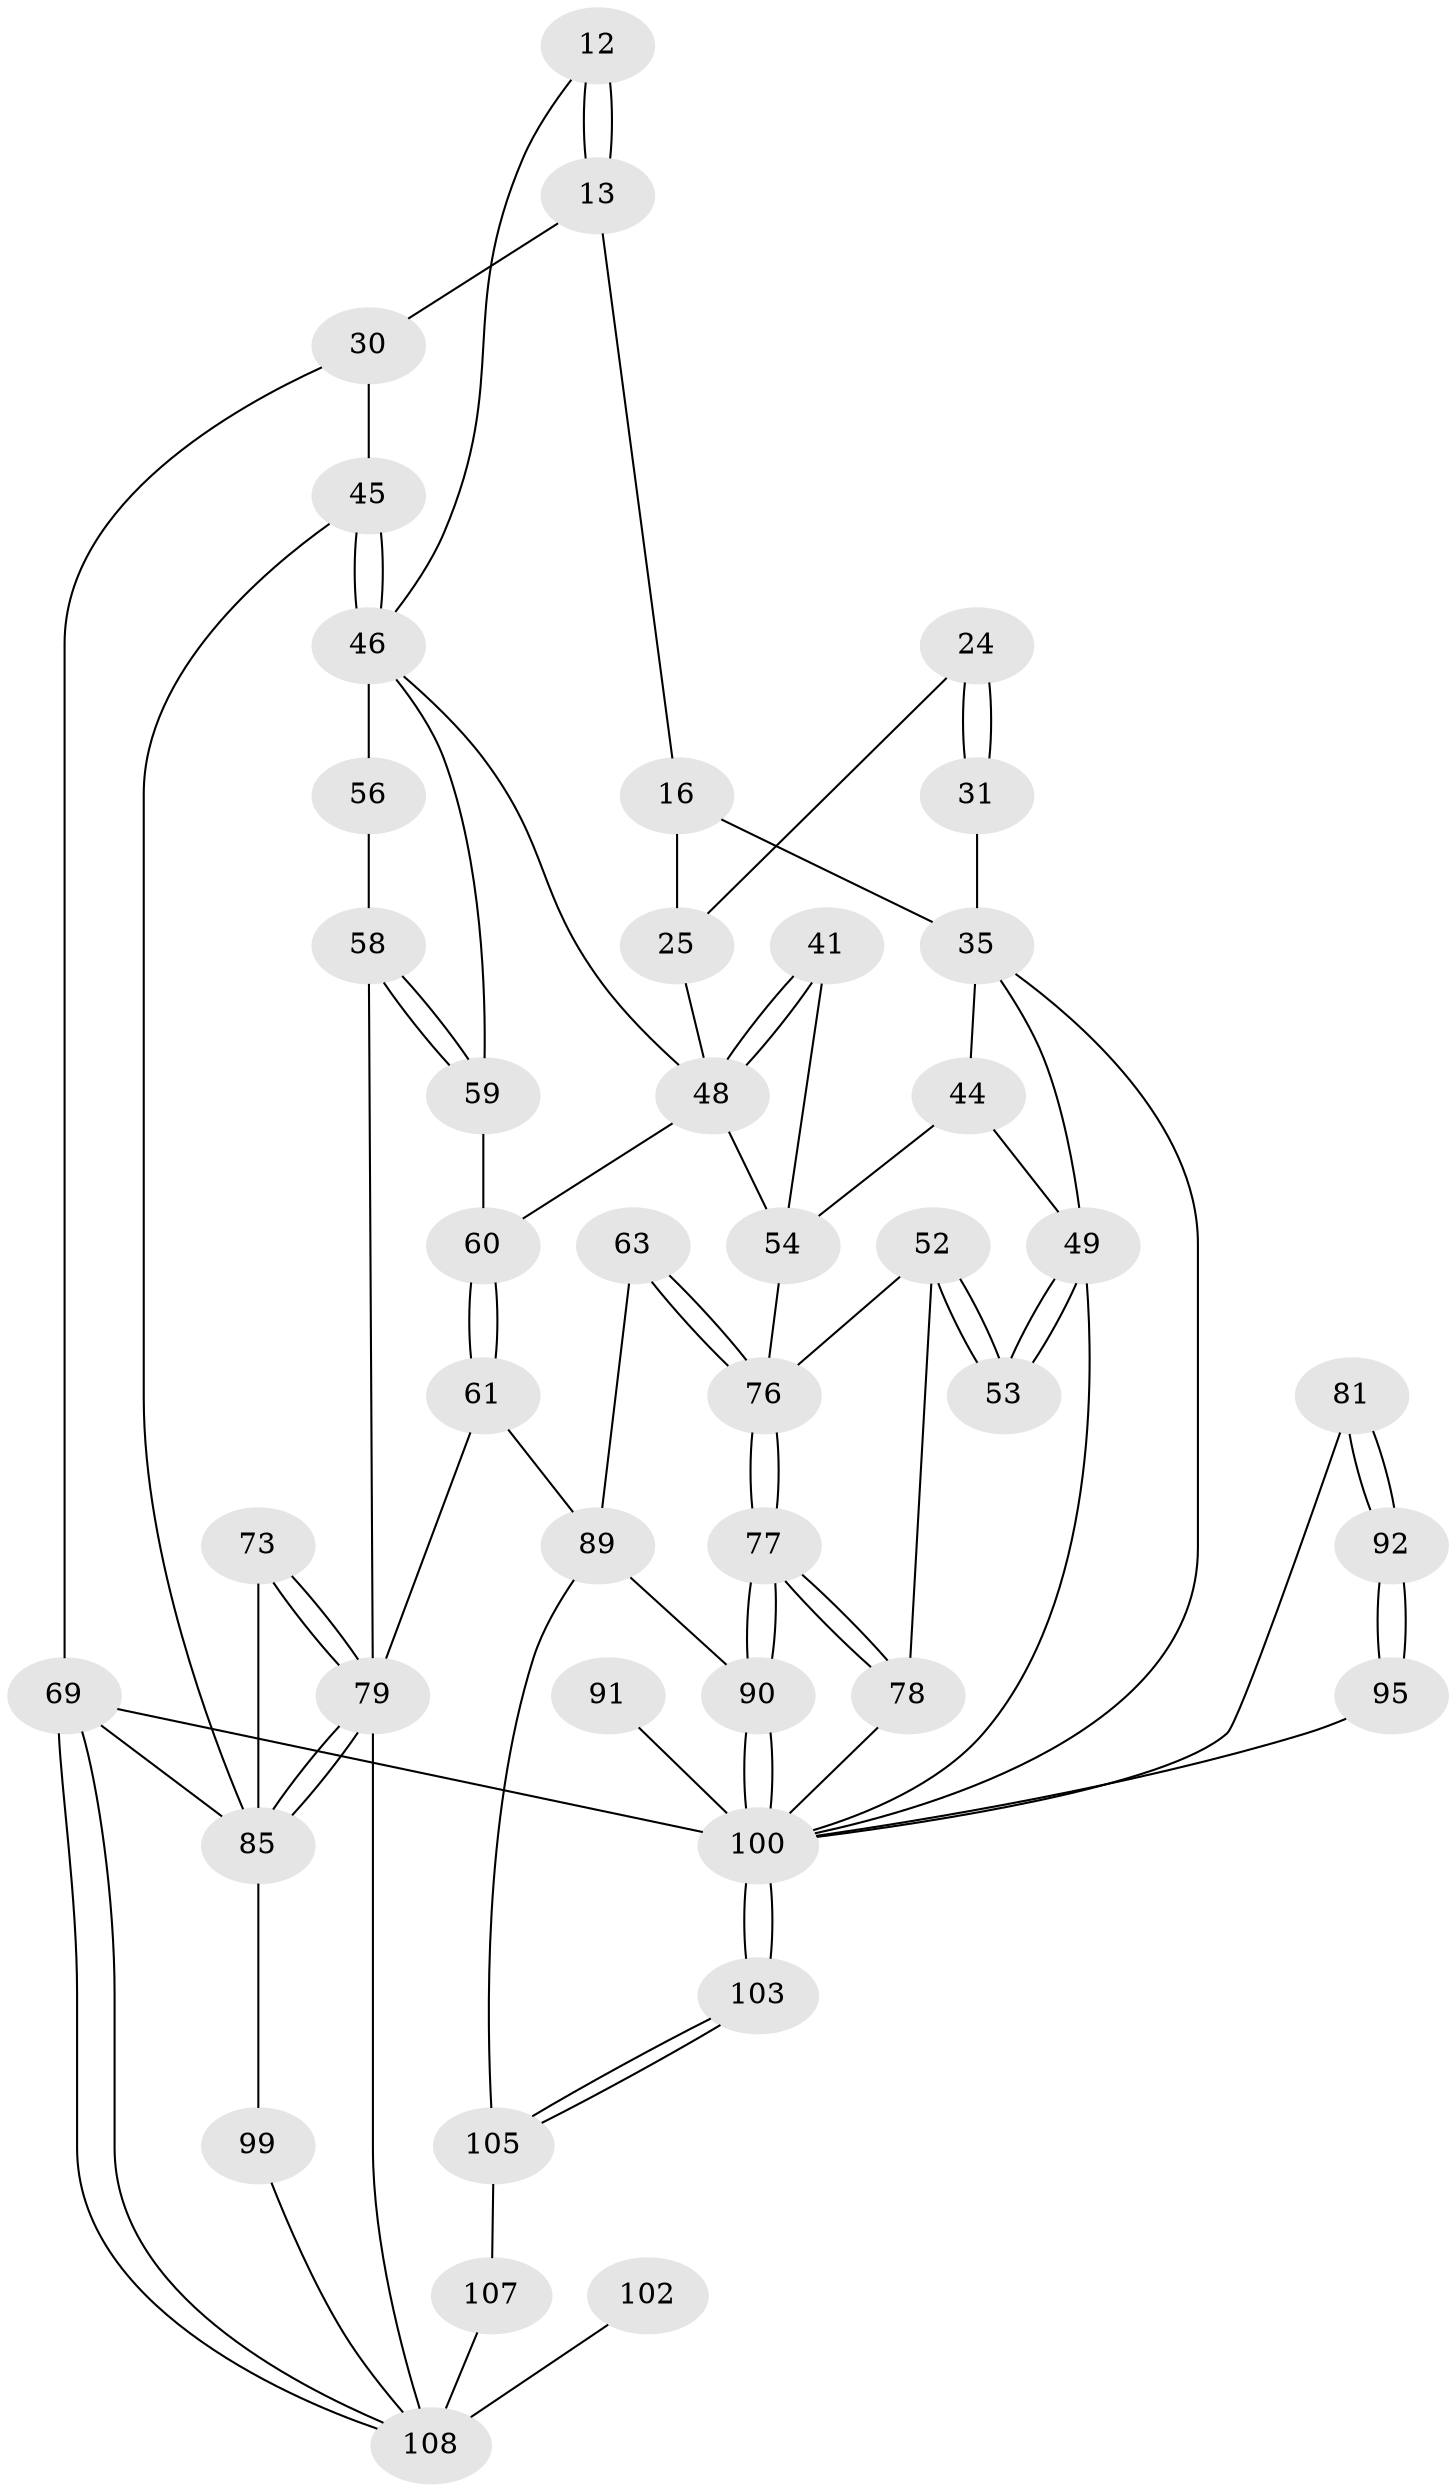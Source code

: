 // original degree distribution, {3: 0.037037037037037035, 6: 0.25925925925925924, 5: 0.46296296296296297, 4: 0.24074074074074073}
// Generated by graph-tools (version 1.1) at 2025/04/03/04/25 22:04:33]
// undirected, 43 vertices, 87 edges
graph export_dot {
graph [start="1"]
  node [color=gray90,style=filled];
  12 [pos="+0.6904235011746391+0.25915400951058637"];
  13 [pos="+0.5452504836483435+0.13270164705094908",super="+11"];
  16 [pos="+0.4164556558632425+0.18954610091975013",super="+15"];
  24 [pos="+0.3633044181970449+0.23626896641231263"];
  25 [pos="+0.42774621952343217+0.23468694819188785",super="+23"];
  30 [pos="+0.9138406084789948+0.2046776551841604",super="+21+9+22"];
  31 [pos="+0.2976645587229843+0.2875600852066861",super="+19+20"];
  35 [pos="+0.11985758031868682+0.21949042803380597",super="+18+17+34"];
  41 [pos="+0.46485866596813524+0.33304374749332516"];
  44 [pos="+0.2889837371397297+0.3094417684516114"];
  45 [pos="+1+0.4623283923285943",super="+33"];
  46 [pos="+0.9477503975644056+0.4337774812792194",super="+40"];
  48 [pos="+0.4537406263539674+0.44970141653807255",super="+47+28+29"];
  49 [pos="+0.2323000425953898+0.3524178293988807",super="+38+37"];
  52 [pos="+0.2034975123575885+0.5424319150995731"];
  53 [pos="+0.19558777314770767+0.44395915221528715"];
  54 [pos="+0.4167132782799578+0.44714343033500725",super="+43"];
  56 [pos="+0.8290776795072191+0.47492368981349364"];
  58 [pos="+0.6306552174600643+0.5345530118693578",super="+57"];
  59 [pos="+0.6155146351748351+0.44912708785250055"];
  60 [pos="+0.4764255589969006+0.47085598100968923"];
  61 [pos="+0.5078296192121632+0.645744182495784"];
  63 [pos="+0.3709987601872792+0.5956439106473865"];
  69 [pos="+1+1",super="+2"];
  73 [pos="+0.8649940227651461+0.6381650286147423"];
  76 [pos="+0.2702639420486166+0.7269572803527936",super="+51+50+55"];
  77 [pos="+0.26371520285901484+0.7975727638410348"];
  78 [pos="+0.2627100627132569+0.7972733457468302",super="+64"];
  79 [pos="+0.8611499212306624+0.6824000759626694",super="+75+74"];
  81 [pos="+0+1"];
  85 [pos="+0.8643999321689371+0.7042749615621849",super="+72"];
  89 [pos="+0.29403531736040983+0.8091126282916234",super="+62"];
  90 [pos="+0.27534410179068275+0.8068275831641724"];
  91 [pos="+0.09511795866930435+0.7711614872849005"];
  92 [pos="+0.026845196881736616+0.9224395130612815"];
  95 [pos="+0.11206594007977379+0.8508701316548787",super="+93"];
  99 [pos="+0.9673557545271871+0.8866967245502564",super="+86"];
  100 [pos="+0.13942322653287587+1",super="+94+83+84+65+82"];
  102 [pos="+0.7923106322159069+0.9080049399108266"];
  103 [pos="+0.03258793100515104+1"];
  105 [pos="+0.3089630924586849+1",super="+98"];
  107 [pos="+0.5868648281974904+1",super="+97"];
  108 [pos="+1+1",super="+101+106+104"];
  12 -- 13 [weight=2];
  12 -- 13;
  12 -- 46;
  13 -- 30 [weight=2];
  13 -- 16 [weight=2];
  16 -- 35 [weight=2];
  16 -- 25 [weight=2];
  24 -- 31 [weight=2];
  24 -- 31;
  24 -- 25;
  25 -- 48;
  30 -- 69 [weight=2];
  30 -- 45 [weight=2];
  31 -- 35 [weight=3];
  35 -- 44;
  35 -- 49;
  35 -- 100;
  41 -- 48 [weight=2];
  41 -- 48;
  41 -- 54;
  44 -- 49;
  44 -- 54;
  45 -- 46 [weight=2];
  45 -- 46;
  45 -- 85;
  46 -- 56 [weight=2];
  46 -- 48;
  46 -- 59;
  48 -- 54;
  48 -- 60;
  49 -- 53 [weight=2];
  49 -- 53;
  49 -- 100;
  52 -- 53;
  52 -- 53;
  52 -- 76;
  52 -- 78;
  54 -- 76 [weight=2];
  56 -- 58;
  58 -- 59;
  58 -- 59;
  58 -- 79 [weight=2];
  59 -- 60;
  60 -- 61;
  60 -- 61;
  61 -- 79;
  61 -- 89;
  63 -- 76 [weight=2];
  63 -- 76;
  63 -- 89;
  69 -- 108;
  69 -- 108;
  69 -- 85;
  69 -- 100 [weight=2];
  73 -- 79 [weight=2];
  73 -- 79;
  73 -- 85;
  76 -- 77;
  76 -- 77;
  77 -- 78;
  77 -- 78;
  77 -- 90;
  77 -- 90;
  78 -- 100 [weight=2];
  79 -- 85;
  79 -- 85;
  79 -- 108;
  81 -- 92;
  81 -- 92;
  81 -- 100 [weight=2];
  85 -- 99 [weight=2];
  89 -- 90;
  89 -- 105;
  90 -- 100;
  90 -- 100;
  91 -- 100 [weight=2];
  92 -- 95 [weight=2];
  92 -- 95;
  95 -- 100;
  99 -- 108 [weight=2];
  100 -- 103 [weight=2];
  100 -- 103;
  102 -- 108 [weight=3];
  103 -- 105;
  103 -- 105;
  105 -- 107 [weight=2];
  107 -- 108 [weight=2];
}
